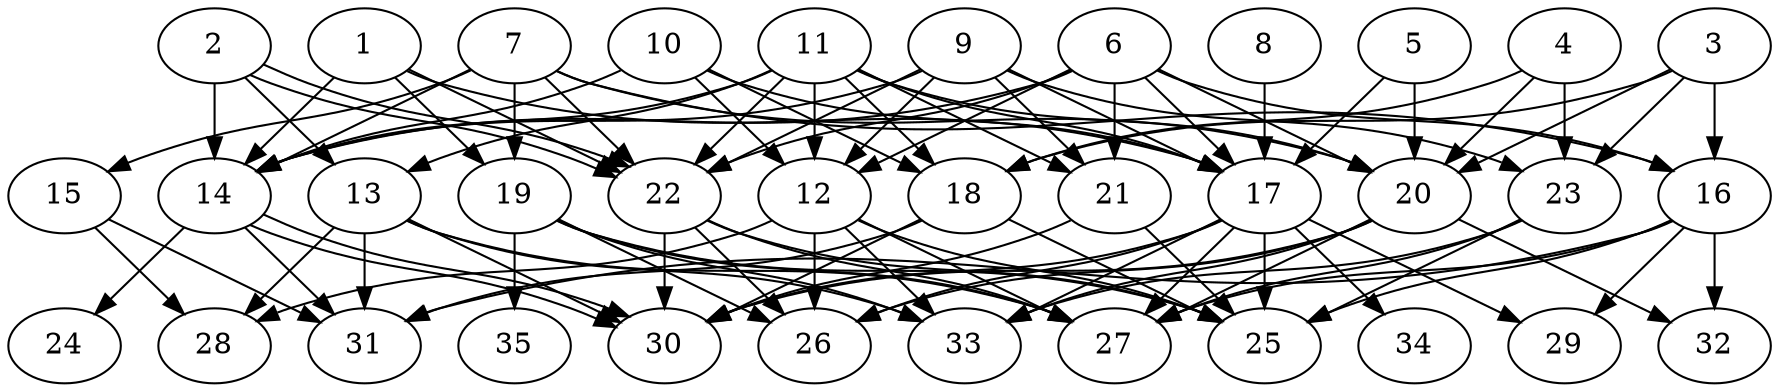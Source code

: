 // DAG automatically generated by daggen at Thu Oct  3 14:05:37 2019
// ./daggen --dot -n 35 --ccr 0.3 --fat 0.7 --regular 0.9 --density 0.7 --mindata 5242880 --maxdata 52428800 
digraph G {
  1 [size="124753920", alpha="0.05", expect_size="37426176"] 
  1 -> 14 [size ="37426176"]
  1 -> 17 [size ="37426176"]
  1 -> 19 [size ="37426176"]
  1 -> 22 [size ="37426176"]
  2 [size="21978453", alpha="0.10", expect_size="6593536"] 
  2 -> 13 [size ="6593536"]
  2 -> 14 [size ="6593536"]
  2 -> 22 [size ="6593536"]
  2 -> 22 [size ="6593536"]
  3 [size="140342613", alpha="0.20", expect_size="42102784"] 
  3 -> 16 [size ="42102784"]
  3 -> 18 [size ="42102784"]
  3 -> 20 [size ="42102784"]
  3 -> 23 [size ="42102784"]
  4 [size="60494507", alpha="0.07", expect_size="18148352"] 
  4 -> 18 [size ="18148352"]
  4 -> 20 [size ="18148352"]
  4 -> 23 [size ="18148352"]
  5 [size="124030293", alpha="0.05", expect_size="37209088"] 
  5 -> 17 [size ="37209088"]
  5 -> 20 [size ="37209088"]
  6 [size="158836053", alpha="0.08", expect_size="47650816"] 
  6 -> 12 [size ="47650816"]
  6 -> 14 [size ="47650816"]
  6 -> 16 [size ="47650816"]
  6 -> 17 [size ="47650816"]
  6 -> 20 [size ="47650816"]
  6 -> 21 [size ="47650816"]
  6 -> 22 [size ="47650816"]
  7 [size="82387627", alpha="0.04", expect_size="24716288"] 
  7 -> 14 [size ="24716288"]
  7 -> 15 [size ="24716288"]
  7 -> 16 [size ="24716288"]
  7 -> 19 [size ="24716288"]
  7 -> 20 [size ="24716288"]
  7 -> 22 [size ="24716288"]
  8 [size="140735147", alpha="0.06", expect_size="42220544"] 
  8 -> 17 [size ="42220544"]
  9 [size="136536747", alpha="0.13", expect_size="40961024"] 
  9 -> 12 [size ="40961024"]
  9 -> 14 [size ="40961024"]
  9 -> 17 [size ="40961024"]
  9 -> 21 [size ="40961024"]
  9 -> 22 [size ="40961024"]
  9 -> 23 [size ="40961024"]
  10 [size="125719893", alpha="0.06", expect_size="37715968"] 
  10 -> 12 [size ="37715968"]
  10 -> 14 [size ="37715968"]
  10 -> 17 [size ="37715968"]
  10 -> 18 [size ="37715968"]
  11 [size="112704853", alpha="0.17", expect_size="33811456"] 
  11 -> 12 [size ="33811456"]
  11 -> 13 [size ="33811456"]
  11 -> 14 [size ="33811456"]
  11 -> 17 [size ="33811456"]
  11 -> 18 [size ="33811456"]
  11 -> 20 [size ="33811456"]
  11 -> 21 [size ="33811456"]
  11 -> 22 [size ="33811456"]
  12 [size="155531947", alpha="0.10", expect_size="46659584"] 
  12 -> 25 [size ="46659584"]
  12 -> 26 [size ="46659584"]
  12 -> 27 [size ="46659584"]
  12 -> 28 [size ="46659584"]
  12 -> 33 [size ="46659584"]
  13 [size="79353173", alpha="0.18", expect_size="23805952"] 
  13 -> 27 [size ="23805952"]
  13 -> 28 [size ="23805952"]
  13 -> 30 [size ="23805952"]
  13 -> 31 [size ="23805952"]
  13 -> 33 [size ="23805952"]
  14 [size="78807040", alpha="0.00", expect_size="23642112"] 
  14 -> 24 [size ="23642112"]
  14 -> 30 [size ="23642112"]
  14 -> 30 [size ="23642112"]
  14 -> 31 [size ="23642112"]
  15 [size="135290880", alpha="0.09", expect_size="40587264"] 
  15 -> 28 [size ="40587264"]
  15 -> 31 [size ="40587264"]
  16 [size="19159040", alpha="0.10", expect_size="5747712"] 
  16 -> 25 [size ="5747712"]
  16 -> 27 [size ="5747712"]
  16 -> 29 [size ="5747712"]
  16 -> 31 [size ="5747712"]
  16 -> 32 [size ="5747712"]
  17 [size="85265067", alpha="0.04", expect_size="25579520"] 
  17 -> 25 [size ="25579520"]
  17 -> 26 [size ="25579520"]
  17 -> 27 [size ="25579520"]
  17 -> 29 [size ="25579520"]
  17 -> 30 [size ="25579520"]
  17 -> 33 [size ="25579520"]
  17 -> 34 [size ="25579520"]
  18 [size="115991893", alpha="0.06", expect_size="34797568"] 
  18 -> 25 [size ="34797568"]
  18 -> 30 [size ="34797568"]
  18 -> 31 [size ="34797568"]
  19 [size="163310933", alpha="0.06", expect_size="48993280"] 
  19 -> 25 [size ="48993280"]
  19 -> 26 [size ="48993280"]
  19 -> 27 [size ="48993280"]
  19 -> 33 [size ="48993280"]
  19 -> 35 [size ="48993280"]
  20 [size="108898987", alpha="0.12", expect_size="32669696"] 
  20 -> 26 [size ="32669696"]
  20 -> 27 [size ="32669696"]
  20 -> 30 [size ="32669696"]
  20 -> 32 [size ="32669696"]
  20 -> 33 [size ="32669696"]
  21 [size="152753493", alpha="0.12", expect_size="45826048"] 
  21 -> 25 [size ="45826048"]
  21 -> 30 [size ="45826048"]
  22 [size="129177600", alpha="0.13", expect_size="38753280"] 
  22 -> 25 [size ="38753280"]
  22 -> 26 [size ="38753280"]
  22 -> 27 [size ="38753280"]
  22 -> 30 [size ="38753280"]
  23 [size="49097387", alpha="0.09", expect_size="14729216"] 
  23 -> 25 [size ="14729216"]
  23 -> 27 [size ="14729216"]
  23 -> 33 [size ="14729216"]
  24 [size="34542933", alpha="0.10", expect_size="10362880"] 
  25 [size="37379413", alpha="0.05", expect_size="11213824"] 
  26 [size="104400213", alpha="0.19", expect_size="31320064"] 
  27 [size="24743253", alpha="0.20", expect_size="7422976"] 
  28 [size="55415467", alpha="0.17", expect_size="16624640"] 
  29 [size="105854293", alpha="0.09", expect_size="31756288"] 
  30 [size="155136000", alpha="0.15", expect_size="46540800"] 
  31 [size="96098987", alpha="0.13", expect_size="28829696"] 
  32 [size="36024320", alpha="0.08", expect_size="10807296"] 
  33 [size="136700587", alpha="0.12", expect_size="41010176"] 
  34 [size="49138347", alpha="0.03", expect_size="14741504"] 
  35 [size="130932053", alpha="0.09", expect_size="39279616"] 
}
